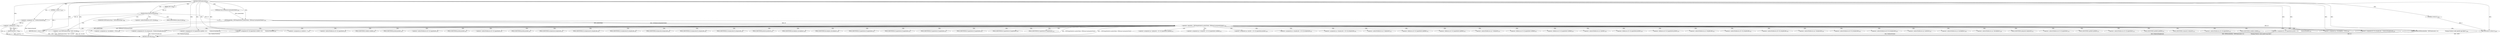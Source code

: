 digraph "TIFFPredictorInit" {  
"39447" [label = <(METHOD,TIFFPredictorInit)<SUB>993</SUB>> ]
"39568" [label = <(METHOD_RETURN,int)<SUB>993</SUB>> ]
"39448" [label = <(PARAM,TIFF *tif)<SUB>993</SUB>> ]
"39451" [label = <(&lt;operator&gt;.assignment,*sp = PredictorState(tif))<SUB>995</SUB>> ]
"39461" [label = <(assert,assert(sp != 0))<SUB>997</SUB>> ]
"39479" [label = <(&lt;operator&gt;.assignment,sp-&gt;vgetparent = tif-&gt;tif_tagmethods.vgetfield)<SUB>1012</SUB>> ]
"39488" [label = <(&lt;operator&gt;.assignment,tif-&gt;tif_tagmethods.vgetfield =\012        PredictorVGetField)<SUB>1013</SUB>> ]
"39495" [label = <(&lt;operator&gt;.assignment,sp-&gt;vsetparent = tif-&gt;tif_tagmethods.vsetfield)<SUB>1015</SUB>> ]
"39504" [label = <(&lt;operator&gt;.assignment,tif-&gt;tif_tagmethods.vsetfield =\012        PredictorVSetField)<SUB>1016</SUB>> ]
"39511" [label = <(&lt;operator&gt;.assignment,sp-&gt;printdir = tif-&gt;tif_tagmethods.printdir)<SUB>1018</SUB>> ]
"39520" [label = <(&lt;operator&gt;.assignment,tif-&gt;tif_tagmethods.printdir =\012        PredictorPrintDir)<SUB>1019</SUB>> ]
"39527" [label = <(&lt;operator&gt;.assignment,sp-&gt;setupdecode = tif-&gt;tif_setupdecode)<SUB>1022</SUB>> ]
"39534" [label = <(&lt;operator&gt;.assignment,tif-&gt;tif_setupdecode = PredictorSetupDecode)<SUB>1023</SUB>> ]
"39539" [label = <(&lt;operator&gt;.assignment,sp-&gt;setupencode = tif-&gt;tif_setupencode)<SUB>1024</SUB>> ]
"39546" [label = <(&lt;operator&gt;.assignment,tif-&gt;tif_setupencode = PredictorSetupEncode)<SUB>1025</SUB>> ]
"39551" [label = <(&lt;operator&gt;.assignment,sp-&gt;predictor = 1)<SUB>1027</SUB>> ]
"39556" [label = <(&lt;operator&gt;.assignment,sp-&gt;encodepfunc = NULL)<SUB>1028</SUB>> ]
"39561" [label = <(&lt;operator&gt;.assignment,sp-&gt;decodepfunc = NULL)<SUB>1029</SUB>> ]
"39566" [label = <(RETURN,return 1;,return 1;)<SUB>1030</SUB>> ]
"39466" [label = <(&lt;operator&gt;.logicalNot,!_TIFFMergeFields(tif, predictFields, TIFFArrayCount(predictFields)))<SUB>1002</SUB>> ]
"39567" [label = <(LITERAL,1,return 1;)<SUB>1030</SUB>> ]
"39453" [label = <(PredictorState,PredictorState(tif))<SUB>995</SUB>> ]
"39462" [label = <(&lt;operator&gt;.notEquals,sp != 0)<SUB>997</SUB>> ]
"39473" [label = <(TIFFErrorExtR,TIFFErrorExtR(tif, &quot;TIFFPredictorInit&quot;,\012                      &quot;Merging Predictor codec-specific tags failed&quot;))<SUB>1004</SUB>> ]
"39477" [label = <(RETURN,return 0;,return 0;)<SUB>1006</SUB>> ]
"39456" [label = <(&lt;operator&gt;.cast,(TIFFPredictorState *)(tif)-&gt;tif_data)<SUB>995</SUB>> ]
"39467" [label = <(_TIFFMergeFields,_TIFFMergeFields(tif, predictFields, TIFFArrayCount(predictFields)))<SUB>1002</SUB>> ]
"39478" [label = <(LITERAL,0,return 0;)<SUB>1006</SUB>> ]
"39470" [label = <(TIFFArrayCount,TIFFArrayCount(predictFields))<SUB>1002</SUB>> ]
"39480" [label = <(&lt;operator&gt;.indirectFieldAccess,sp-&gt;vgetparent)<SUB>1012</SUB>> ]
"39483" [label = <(&lt;operator&gt;.fieldAccess,tif-&gt;tif_tagmethods.vgetfield)<SUB>1012</SUB>> ]
"39489" [label = <(&lt;operator&gt;.fieldAccess,tif-&gt;tif_tagmethods.vgetfield)<SUB>1013</SUB>> ]
"39496" [label = <(&lt;operator&gt;.indirectFieldAccess,sp-&gt;vsetparent)<SUB>1015</SUB>> ]
"39499" [label = <(&lt;operator&gt;.fieldAccess,tif-&gt;tif_tagmethods.vsetfield)<SUB>1015</SUB>> ]
"39505" [label = <(&lt;operator&gt;.fieldAccess,tif-&gt;tif_tagmethods.vsetfield)<SUB>1016</SUB>> ]
"39512" [label = <(&lt;operator&gt;.indirectFieldAccess,sp-&gt;printdir)<SUB>1018</SUB>> ]
"39515" [label = <(&lt;operator&gt;.fieldAccess,tif-&gt;tif_tagmethods.printdir)<SUB>1018</SUB>> ]
"39521" [label = <(&lt;operator&gt;.fieldAccess,tif-&gt;tif_tagmethods.printdir)<SUB>1019</SUB>> ]
"39528" [label = <(&lt;operator&gt;.indirectFieldAccess,sp-&gt;setupdecode)<SUB>1022</SUB>> ]
"39531" [label = <(&lt;operator&gt;.indirectFieldAccess,tif-&gt;tif_setupdecode)<SUB>1022</SUB>> ]
"39535" [label = <(&lt;operator&gt;.indirectFieldAccess,tif-&gt;tif_setupdecode)<SUB>1023</SUB>> ]
"39540" [label = <(&lt;operator&gt;.indirectFieldAccess,sp-&gt;setupencode)<SUB>1024</SUB>> ]
"39543" [label = <(&lt;operator&gt;.indirectFieldAccess,tif-&gt;tif_setupencode)<SUB>1024</SUB>> ]
"39547" [label = <(&lt;operator&gt;.indirectFieldAccess,tif-&gt;tif_setupencode)<SUB>1025</SUB>> ]
"39552" [label = <(&lt;operator&gt;.indirectFieldAccess,sp-&gt;predictor)<SUB>1027</SUB>> ]
"39557" [label = <(&lt;operator&gt;.indirectFieldAccess,sp-&gt;encodepfunc)<SUB>1028</SUB>> ]
"39562" [label = <(&lt;operator&gt;.indirectFieldAccess,sp-&gt;decodepfunc)<SUB>1029</SUB>> ]
"39482" [label = <(FIELD_IDENTIFIER,vgetparent,vgetparent)<SUB>1012</SUB>> ]
"39484" [label = <(&lt;operator&gt;.indirectFieldAccess,tif-&gt;tif_tagmethods)<SUB>1012</SUB>> ]
"39487" [label = <(FIELD_IDENTIFIER,vgetfield,vgetfield)<SUB>1012</SUB>> ]
"39490" [label = <(&lt;operator&gt;.indirectFieldAccess,tif-&gt;tif_tagmethods)<SUB>1013</SUB>> ]
"39493" [label = <(FIELD_IDENTIFIER,vgetfield,vgetfield)<SUB>1013</SUB>> ]
"39498" [label = <(FIELD_IDENTIFIER,vsetparent,vsetparent)<SUB>1015</SUB>> ]
"39500" [label = <(&lt;operator&gt;.indirectFieldAccess,tif-&gt;tif_tagmethods)<SUB>1015</SUB>> ]
"39503" [label = <(FIELD_IDENTIFIER,vsetfield,vsetfield)<SUB>1015</SUB>> ]
"39506" [label = <(&lt;operator&gt;.indirectFieldAccess,tif-&gt;tif_tagmethods)<SUB>1016</SUB>> ]
"39509" [label = <(FIELD_IDENTIFIER,vsetfield,vsetfield)<SUB>1016</SUB>> ]
"39514" [label = <(FIELD_IDENTIFIER,printdir,printdir)<SUB>1018</SUB>> ]
"39516" [label = <(&lt;operator&gt;.indirectFieldAccess,tif-&gt;tif_tagmethods)<SUB>1018</SUB>> ]
"39519" [label = <(FIELD_IDENTIFIER,printdir,printdir)<SUB>1018</SUB>> ]
"39522" [label = <(&lt;operator&gt;.indirectFieldAccess,tif-&gt;tif_tagmethods)<SUB>1019</SUB>> ]
"39525" [label = <(FIELD_IDENTIFIER,printdir,printdir)<SUB>1019</SUB>> ]
"39530" [label = <(FIELD_IDENTIFIER,setupdecode,setupdecode)<SUB>1022</SUB>> ]
"39533" [label = <(FIELD_IDENTIFIER,tif_setupdecode,tif_setupdecode)<SUB>1022</SUB>> ]
"39537" [label = <(FIELD_IDENTIFIER,tif_setupdecode,tif_setupdecode)<SUB>1023</SUB>> ]
"39542" [label = <(FIELD_IDENTIFIER,setupencode,setupencode)<SUB>1024</SUB>> ]
"39545" [label = <(FIELD_IDENTIFIER,tif_setupencode,tif_setupencode)<SUB>1024</SUB>> ]
"39549" [label = <(FIELD_IDENTIFIER,tif_setupencode,tif_setupencode)<SUB>1025</SUB>> ]
"39554" [label = <(FIELD_IDENTIFIER,predictor,predictor)<SUB>1027</SUB>> ]
"39559" [label = <(FIELD_IDENTIFIER,encodepfunc,encodepfunc)<SUB>1028</SUB>> ]
"39564" [label = <(FIELD_IDENTIFIER,decodepfunc,decodepfunc)<SUB>1029</SUB>> ]
"39486" [label = <(FIELD_IDENTIFIER,tif_tagmethods,tif_tagmethods)<SUB>1012</SUB>> ]
"39492" [label = <(FIELD_IDENTIFIER,tif_tagmethods,tif_tagmethods)<SUB>1013</SUB>> ]
"39502" [label = <(FIELD_IDENTIFIER,tif_tagmethods,tif_tagmethods)<SUB>1015</SUB>> ]
"39508" [label = <(FIELD_IDENTIFIER,tif_tagmethods,tif_tagmethods)<SUB>1016</SUB>> ]
"39518" [label = <(FIELD_IDENTIFIER,tif_tagmethods,tif_tagmethods)<SUB>1018</SUB>> ]
"39524" [label = <(FIELD_IDENTIFIER,tif_tagmethods,tif_tagmethods)<SUB>1019</SUB>> ]
"39457" [label = <(UNKNOWN,TIFFPredictorState *,TIFFPredictorState *)<SUB>995</SUB>> ]
"39458" [label = <(&lt;operator&gt;.indirectFieldAccess,(tif)-&gt;tif_data)<SUB>995</SUB>> ]
"39460" [label = <(FIELD_IDENTIFIER,tif_data,tif_data)<SUB>995</SUB>> ]
  "39566" -> "39568"  [ label = "DDG: &lt;RET&gt;"] 
  "39477" -> "39568"  [ label = "DDG: &lt;RET&gt;"] 
  "39451" -> "39568"  [ label = "DDG: PredictorState(tif)"] 
  "39456" -> "39568"  [ label = "DDG: (tif)-&gt;tif_data"] 
  "39456" -> "39568"  [ label = "DDG: (TIFFPredictorState *)(tif)-&gt;tif_data"] 
  "39462" -> "39568"  [ label = "DDG: sp"] 
  "39461" -> "39568"  [ label = "DDG: sp != 0"] 
  "39461" -> "39568"  [ label = "DDG: assert(sp != 0)"] 
  "39467" -> "39568"  [ label = "DDG: predictFields"] 
  "39467" -> "39568"  [ label = "DDG: TIFFArrayCount(predictFields)"] 
  "39466" -> "39568"  [ label = "DDG: _TIFFMergeFields(tif, predictFields, TIFFArrayCount(predictFields))"] 
  "39466" -> "39568"  [ label = "DDG: !_TIFFMergeFields(tif, predictFields, TIFFArrayCount(predictFields))"] 
  "39473" -> "39568"  [ label = "DDG: tif"] 
  "39473" -> "39568"  [ label = "DDG: TIFFErrorExtR(tif, &quot;TIFFPredictorInit&quot;,\012                      &quot;Merging Predictor codec-specific tags failed&quot;)"] 
  "39488" -> "39568"  [ label = "DDG: PredictorVGetField"] 
  "39520" -> "39568"  [ label = "DDG: PredictorPrintDir"] 
  "39546" -> "39568"  [ label = "DDG: PredictorSetupEncode"] 
  "39504" -> "39568"  [ label = "DDG: PredictorVSetField"] 
  "39534" -> "39568"  [ label = "DDG: PredictorSetupDecode"] 
  "39447" -> "39448"  [ label = "DDG: "] 
  "39453" -> "39451"  [ label = "DDG: tif"] 
  "39447" -> "39488"  [ label = "DDG: "] 
  "39447" -> "39504"  [ label = "DDG: "] 
  "39447" -> "39520"  [ label = "DDG: "] 
  "39447" -> "39534"  [ label = "DDG: "] 
  "39447" -> "39546"  [ label = "DDG: "] 
  "39447" -> "39551"  [ label = "DDG: "] 
  "39447" -> "39556"  [ label = "DDG: "] 
  "39447" -> "39561"  [ label = "DDG: "] 
  "39567" -> "39566"  [ label = "DDG: 1"] 
  "39447" -> "39566"  [ label = "DDG: "] 
  "39447" -> "39451"  [ label = "DDG: "] 
  "39462" -> "39461"  [ label = "DDG: sp"] 
  "39462" -> "39461"  [ label = "DDG: 0"] 
  "39447" -> "39567"  [ label = "DDG: "] 
  "39448" -> "39453"  [ label = "DDG: tif"] 
  "39447" -> "39453"  [ label = "DDG: "] 
  "39451" -> "39462"  [ label = "DDG: sp"] 
  "39447" -> "39462"  [ label = "DDG: "] 
  "39467" -> "39466"  [ label = "DDG: tif"] 
  "39467" -> "39466"  [ label = "DDG: predictFields"] 
  "39467" -> "39466"  [ label = "DDG: TIFFArrayCount(predictFields)"] 
  "39478" -> "39477"  [ label = "DDG: 0"] 
  "39447" -> "39477"  [ label = "DDG: "] 
  "39453" -> "39467"  [ label = "DDG: tif"] 
  "39447" -> "39467"  [ label = "DDG: "] 
  "39470" -> "39467"  [ label = "DDG: predictFields"] 
  "39467" -> "39473"  [ label = "DDG: tif"] 
  "39447" -> "39473"  [ label = "DDG: "] 
  "39447" -> "39478"  [ label = "DDG: "] 
  "39447" -> "39470"  [ label = "DDG: "] 
  "39453" -> "39456"  [ label = "CDG: "] 
  "39453" -> "39460"  [ label = "CDG: "] 
  "39453" -> "39457"  [ label = "CDG: "] 
  "39453" -> "39458"  [ label = "CDG: "] 
  "39466" -> "39482"  [ label = "CDG: "] 
  "39466" -> "39473"  [ label = "CDG: "] 
  "39466" -> "39488"  [ label = "CDG: "] 
  "39466" -> "39520"  [ label = "CDG: "] 
  "39466" -> "39489"  [ label = "CDG: "] 
  "39466" -> "39505"  [ label = "CDG: "] 
  "39466" -> "39498"  [ label = "CDG: "] 
  "39466" -> "39525"  [ label = "CDG: "] 
  "39466" -> "39506"  [ label = "CDG: "] 
  "39466" -> "39521"  [ label = "CDG: "] 
  "39466" -> "39554"  [ label = "CDG: "] 
  "39466" -> "39500"  [ label = "CDG: "] 
  "39466" -> "39519"  [ label = "CDG: "] 
  "39466" -> "39502"  [ label = "CDG: "] 
  "39466" -> "39549"  [ label = "CDG: "] 
  "39466" -> "39547"  [ label = "CDG: "] 
  "39466" -> "39566"  [ label = "CDG: "] 
  "39466" -> "39483"  [ label = "CDG: "] 
  "39466" -> "39486"  [ label = "CDG: "] 
  "39466" -> "39530"  [ label = "CDG: "] 
  "39466" -> "39533"  [ label = "CDG: "] 
  "39466" -> "39515"  [ label = "CDG: "] 
  "39466" -> "39518"  [ label = "CDG: "] 
  "39466" -> "39503"  [ label = "CDG: "] 
  "39466" -> "39490"  [ label = "CDG: "] 
  "39466" -> "39537"  [ label = "CDG: "] 
  "39466" -> "39522"  [ label = "CDG: "] 
  "39466" -> "39556"  [ label = "CDG: "] 
  "39466" -> "39542"  [ label = "CDG: "] 
  "39466" -> "39539"  [ label = "CDG: "] 
  "39466" -> "39559"  [ label = "CDG: "] 
  "39466" -> "39514"  [ label = "CDG: "] 
  "39466" -> "39543"  [ label = "CDG: "] 
  "39466" -> "39496"  [ label = "CDG: "] 
  "39466" -> "39509"  [ label = "CDG: "] 
  "39466" -> "39551"  [ label = "CDG: "] 
  "39466" -> "39487"  [ label = "CDG: "] 
  "39466" -> "39561"  [ label = "CDG: "] 
  "39466" -> "39480"  [ label = "CDG: "] 
  "39466" -> "39527"  [ label = "CDG: "] 
  "39466" -> "39540"  [ label = "CDG: "] 
  "39466" -> "39477"  [ label = "CDG: "] 
  "39466" -> "39508"  [ label = "CDG: "] 
  "39466" -> "39524"  [ label = "CDG: "] 
  "39466" -> "39499"  [ label = "CDG: "] 
  "39466" -> "39511"  [ label = "CDG: "] 
  "39466" -> "39552"  [ label = "CDG: "] 
  "39466" -> "39545"  [ label = "CDG: "] 
  "39466" -> "39562"  [ label = "CDG: "] 
  "39466" -> "39492"  [ label = "CDG: "] 
  "39466" -> "39495"  [ label = "CDG: "] 
  "39466" -> "39512"  [ label = "CDG: "] 
  "39466" -> "39528"  [ label = "CDG: "] 
  "39466" -> "39504"  [ label = "CDG: "] 
  "39466" -> "39534"  [ label = "CDG: "] 
  "39466" -> "39479"  [ label = "CDG: "] 
  "39466" -> "39564"  [ label = "CDG: "] 
  "39466" -> "39546"  [ label = "CDG: "] 
  "39466" -> "39531"  [ label = "CDG: "] 
  "39466" -> "39484"  [ label = "CDG: "] 
  "39466" -> "39493"  [ label = "CDG: "] 
  "39466" -> "39535"  [ label = "CDG: "] 
  "39466" -> "39557"  [ label = "CDG: "] 
  "39466" -> "39516"  [ label = "CDG: "] 
}
